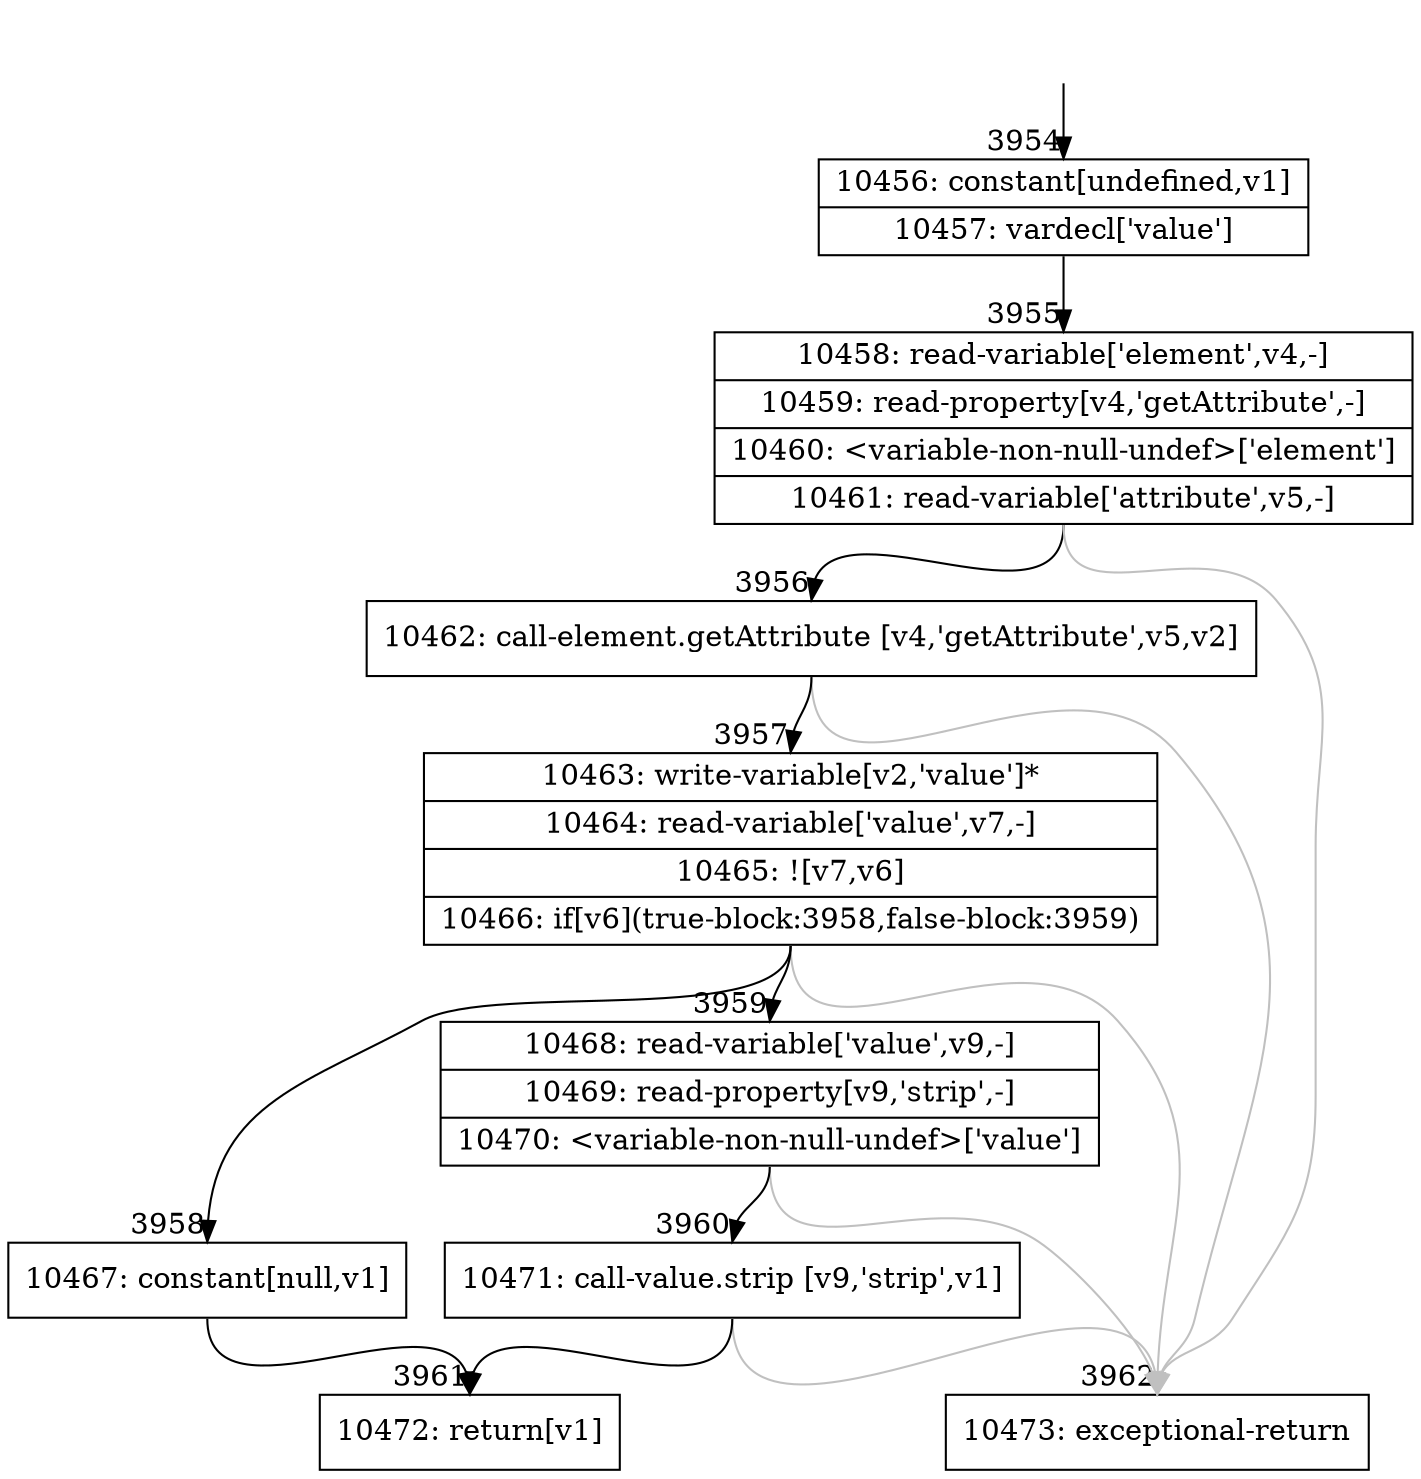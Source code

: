 digraph {
rankdir="TD"
BB_entry334[shape=none,label=""];
BB_entry334 -> BB3954 [tailport=s, headport=n, headlabel="    3954"]
BB3954 [shape=record label="{10456: constant[undefined,v1]|10457: vardecl['value']}" ] 
BB3954 -> BB3955 [tailport=s, headport=n, headlabel="      3955"]
BB3955 [shape=record label="{10458: read-variable['element',v4,-]|10459: read-property[v4,'getAttribute',-]|10460: \<variable-non-null-undef\>['element']|10461: read-variable['attribute',v5,-]}" ] 
BB3955 -> BB3956 [tailport=s, headport=n, headlabel="      3956"]
BB3955 -> BB3962 [tailport=s, headport=n, color=gray, headlabel="      3962"]
BB3956 [shape=record label="{10462: call-element.getAttribute [v4,'getAttribute',v5,v2]}" ] 
BB3956 -> BB3957 [tailport=s, headport=n, headlabel="      3957"]
BB3956 -> BB3962 [tailport=s, headport=n, color=gray]
BB3957 [shape=record label="{10463: write-variable[v2,'value']*|10464: read-variable['value',v7,-]|10465: ![v7,v6]|10466: if[v6](true-block:3958,false-block:3959)}" ] 
BB3957 -> BB3958 [tailport=s, headport=n, headlabel="      3958"]
BB3957 -> BB3959 [tailport=s, headport=n, headlabel="      3959"]
BB3957 -> BB3962 [tailport=s, headport=n, color=gray]
BB3958 [shape=record label="{10467: constant[null,v1]}" ] 
BB3958 -> BB3961 [tailport=s, headport=n, headlabel="      3961"]
BB3959 [shape=record label="{10468: read-variable['value',v9,-]|10469: read-property[v9,'strip',-]|10470: \<variable-non-null-undef\>['value']}" ] 
BB3959 -> BB3960 [tailport=s, headport=n, headlabel="      3960"]
BB3959 -> BB3962 [tailport=s, headport=n, color=gray]
BB3960 [shape=record label="{10471: call-value.strip [v9,'strip',v1]}" ] 
BB3960 -> BB3961 [tailport=s, headport=n]
BB3960 -> BB3962 [tailport=s, headport=n, color=gray]
BB3961 [shape=record label="{10472: return[v1]}" ] 
BB3962 [shape=record label="{10473: exceptional-return}" ] 
//#$~ 2950
}
